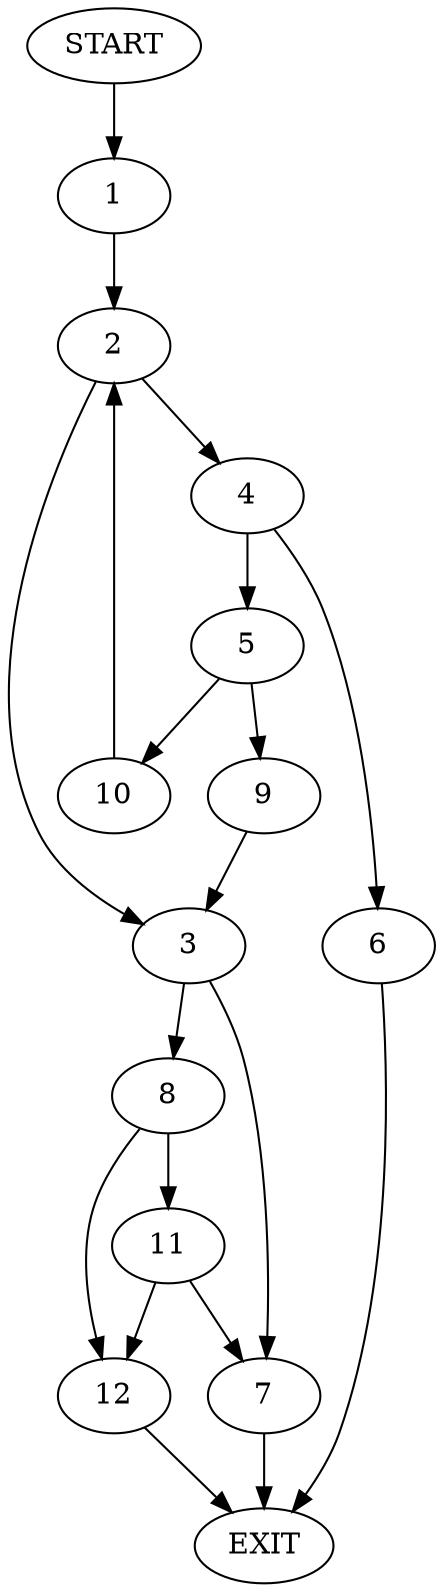 digraph {
0 [label="START"]
13 [label="EXIT"]
0 -> 1
1 -> 2
2 -> 3
2 -> 4
4 -> 5
4 -> 6
3 -> 7
3 -> 8
5 -> 9
5 -> 10
6 -> 13
9 -> 3
10 -> 2
8 -> 11
8 -> 12
7 -> 13
11 -> 12
11 -> 7
12 -> 13
}
